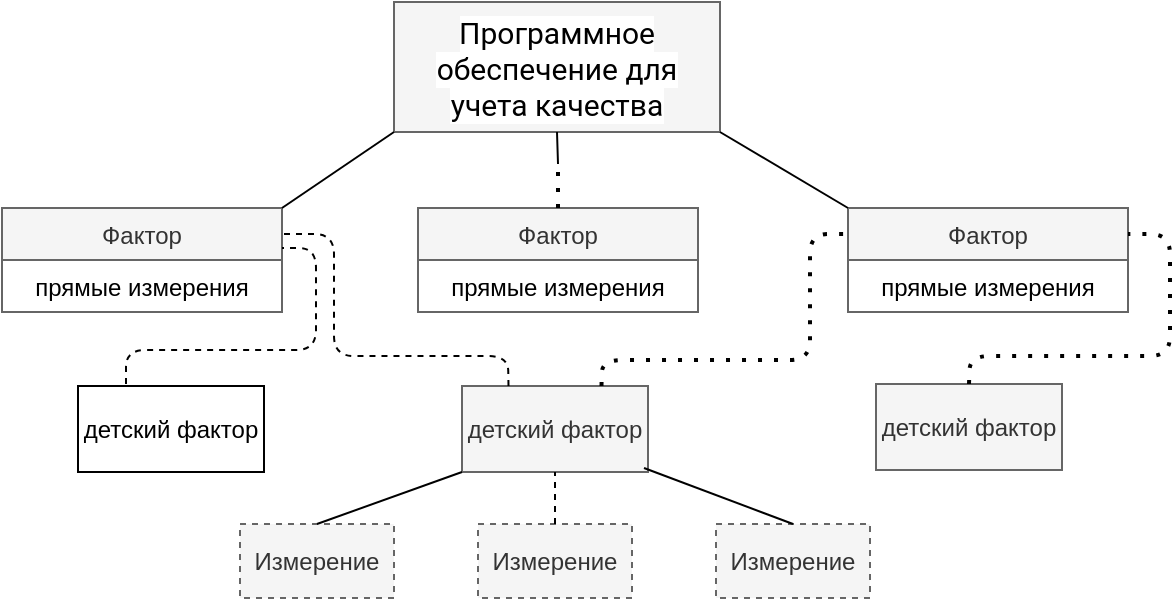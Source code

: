 <mxfile version="14.1.2" type="github">
  <diagram id="Hzqx6-v4QndU5kxoNWGl" name="Page-1">
    <mxGraphModel dx="738" dy="386" grid="0" gridSize="10" guides="1" tooltips="1" connect="1" arrows="1" fold="1" page="1" pageScale="1" pageWidth="850" pageHeight="1100" math="0" shadow="0">
      <root>
        <mxCell id="0" />
        <mxCell id="1" parent="0" />
        <mxCell id="hpCoTRbKi9ophA4lZSKu-1" value="&lt;font style=&quot;font-size: 15px&quot;&gt;&lt;span style=&quot;color: rgb(0 , 0 , 0) ; font-family: &amp;#34;roboto&amp;#34; , &amp;#34;robotodraft&amp;#34; , &amp;#34;helvetica&amp;#34; , &amp;#34;arial&amp;#34; , sans-serif ; font-style: normal ; font-weight: 400 ; letter-spacing: normal ; text-indent: 0px ; text-transform: none ; word-spacing: 0px ; display: inline ; float: none ; background-color: rgb(255 , 255 , 255)&quot;&gt;Программное обеспечение для учета качества&lt;/span&gt;&lt;br&gt;&lt;/font&gt;" style="rounded=0;whiteSpace=wrap;html=1;shadow=0;sketch=0;glass=0;fillColor=#f5f5f5;strokeColor=#666666;fontColor=#333333;" vertex="1" parent="1">
          <mxGeometry x="305" y="57" width="163" height="65" as="geometry" />
        </mxCell>
        <mxCell id="hpCoTRbKi9ophA4lZSKu-3" value="Фактор" style="swimlane;fontStyle=0;childLayout=stackLayout;horizontal=1;startSize=26;fillColor=#f5f5f5;horizontalStack=0;resizeParent=1;resizeParentMax=0;resizeLast=0;collapsible=1;marginBottom=0;rounded=0;shadow=0;glass=0;sketch=0;strokeColor=#666666;fontColor=#333333;" vertex="1" parent="1">
          <mxGeometry x="109" y="160" width="140" height="52" as="geometry" />
        </mxCell>
        <mxCell id="hpCoTRbKi9ophA4lZSKu-4" value="прямые измерения" style="text;strokeColor=none;fillColor=none;align=center;verticalAlign=top;spacingLeft=4;spacingRight=4;overflow=hidden;rotatable=0;points=[[0,0.5],[1,0.5]];portConstraint=eastwest;" vertex="1" parent="hpCoTRbKi9ophA4lZSKu-3">
          <mxGeometry y="26" width="140" height="26" as="geometry" />
        </mxCell>
        <mxCell id="hpCoTRbKi9ophA4lZSKu-7" value="Фактор" style="swimlane;fontStyle=0;childLayout=stackLayout;horizontal=1;startSize=26;fillColor=#f5f5f5;horizontalStack=0;resizeParent=1;resizeParentMax=0;resizeLast=0;collapsible=1;marginBottom=0;rounded=0;shadow=0;glass=0;sketch=0;strokeColor=#666666;fontColor=#333333;" vertex="1" parent="1">
          <mxGeometry x="317" y="160" width="140" height="52" as="geometry" />
        </mxCell>
        <mxCell id="hpCoTRbKi9ophA4lZSKu-8" value="прямые измерения" style="text;strokeColor=none;fillColor=none;align=center;verticalAlign=top;spacingLeft=4;spacingRight=4;overflow=hidden;rotatable=0;points=[[0,0.5],[1,0.5]];portConstraint=eastwest;" vertex="1" parent="hpCoTRbKi9ophA4lZSKu-7">
          <mxGeometry y="26" width="140" height="26" as="geometry" />
        </mxCell>
        <mxCell id="hpCoTRbKi9ophA4lZSKu-9" value="Фактор" style="swimlane;fontStyle=0;childLayout=stackLayout;horizontal=1;startSize=26;fillColor=#f5f5f5;horizontalStack=0;resizeParent=1;resizeParentMax=0;resizeLast=0;collapsible=1;marginBottom=0;rounded=0;shadow=0;glass=0;sketch=0;strokeColor=#666666;fontColor=#333333;" vertex="1" parent="1">
          <mxGeometry x="532" y="160" width="140" height="52" as="geometry" />
        </mxCell>
        <mxCell id="hpCoTRbKi9ophA4lZSKu-10" value="прямые измерения" style="text;strokeColor=none;fillColor=none;align=center;verticalAlign=top;spacingLeft=4;spacingRight=4;overflow=hidden;rotatable=0;points=[[0,0.5],[1,0.5]];portConstraint=eastwest;" vertex="1" parent="hpCoTRbKi9ophA4lZSKu-9">
          <mxGeometry y="26" width="140" height="26" as="geometry" />
        </mxCell>
        <mxCell id="hpCoTRbKi9ophA4lZSKu-11" value="детский фактор" style="rounded=0;whiteSpace=wrap;html=1;shadow=0;glass=0;sketch=0;" vertex="1" parent="1">
          <mxGeometry x="147" y="249" width="93" height="43" as="geometry" />
        </mxCell>
        <mxCell id="hpCoTRbKi9ophA4lZSKu-13" value="детский фактор" style="rounded=0;whiteSpace=wrap;html=1;shadow=0;glass=0;sketch=0;fillColor=#f5f5f5;strokeColor=#666666;fontColor=#333333;" vertex="1" parent="1">
          <mxGeometry x="339" y="249" width="93" height="43" as="geometry" />
        </mxCell>
        <mxCell id="hpCoTRbKi9ophA4lZSKu-14" value="детский фактор" style="rounded=0;whiteSpace=wrap;html=1;shadow=0;glass=0;sketch=0;fillColor=#f5f5f5;strokeColor=#666666;fontColor=#333333;" vertex="1" parent="1">
          <mxGeometry x="546" y="248" width="93" height="43" as="geometry" />
        </mxCell>
        <mxCell id="hpCoTRbKi9ophA4lZSKu-16" value="Измерение" style="rounded=0;whiteSpace=wrap;html=1;shadow=0;glass=0;dashed=1;sketch=0;fillColor=#f5f5f5;strokeColor=#666666;fontColor=#333333;" vertex="1" parent="1">
          <mxGeometry x="347" y="318" width="77" height="37" as="geometry" />
        </mxCell>
        <mxCell id="hpCoTRbKi9ophA4lZSKu-17" value="Измерение" style="rounded=0;whiteSpace=wrap;html=1;shadow=0;glass=0;dashed=1;sketch=0;fillColor=#f5f5f5;strokeColor=#666666;fontColor=#333333;" vertex="1" parent="1">
          <mxGeometry x="228" y="318" width="77" height="37" as="geometry" />
        </mxCell>
        <mxCell id="hpCoTRbKi9ophA4lZSKu-18" value="Измерение" style="rounded=0;whiteSpace=wrap;html=1;shadow=0;glass=0;dashed=1;sketch=0;fillColor=#f5f5f5;strokeColor=#666666;fontColor=#333333;" vertex="1" parent="1">
          <mxGeometry x="466" y="318" width="77" height="37" as="geometry" />
        </mxCell>
        <mxCell id="hpCoTRbKi9ophA4lZSKu-19" value="" style="endArrow=none;html=1;entryX=0.5;entryY=1;entryDx=0;entryDy=0;" edge="1" parent="1" target="hpCoTRbKi9ophA4lZSKu-1">
          <mxGeometry width="50" height="50" relative="1" as="geometry">
            <mxPoint x="387" y="138" as="sourcePoint" />
            <mxPoint x="403" y="213" as="targetPoint" />
          </mxGeometry>
        </mxCell>
        <mxCell id="hpCoTRbKi9ophA4lZSKu-20" value="" style="endArrow=none;html=1;entryX=1;entryY=1;entryDx=0;entryDy=0;exitX=0;exitY=0;exitDx=0;exitDy=0;" edge="1" parent="1" source="hpCoTRbKi9ophA4lZSKu-9" target="hpCoTRbKi9ophA4lZSKu-1">
          <mxGeometry width="50" height="50" relative="1" as="geometry">
            <mxPoint x="353" y="263" as="sourcePoint" />
            <mxPoint x="403" y="213" as="targetPoint" />
          </mxGeometry>
        </mxCell>
        <mxCell id="hpCoTRbKi9ophA4lZSKu-21" value="" style="endArrow=none;html=1;entryX=0;entryY=1;entryDx=0;entryDy=0;exitX=1;exitY=0;exitDx=0;exitDy=0;" edge="1" parent="1" source="hpCoTRbKi9ophA4lZSKu-3" target="hpCoTRbKi9ophA4lZSKu-1">
          <mxGeometry width="50" height="50" relative="1" as="geometry">
            <mxPoint x="353" y="263" as="sourcePoint" />
            <mxPoint x="403" y="213" as="targetPoint" />
          </mxGeometry>
        </mxCell>
        <mxCell id="hpCoTRbKi9ophA4lZSKu-22" value="" style="endArrow=none;html=1;entryX=1;entryY=0.25;entryDx=0;entryDy=0;dashed=1;strokeWidth=1;" edge="1" parent="1">
          <mxGeometry width="50" height="50" relative="1" as="geometry">
            <mxPoint x="171" y="248" as="sourcePoint" />
            <mxPoint x="249" y="180" as="targetPoint" />
            <Array as="points">
              <mxPoint x="171" y="231" />
              <mxPoint x="266" y="231" />
              <mxPoint x="266" y="180" />
            </Array>
          </mxGeometry>
        </mxCell>
        <mxCell id="hpCoTRbKi9ophA4lZSKu-23" value="" style="endArrow=none;html=1;entryX=1;entryY=0.25;entryDx=0;entryDy=0;exitX=0.25;exitY=0;exitDx=0;exitDy=0;dashed=1;" edge="1" parent="1" source="hpCoTRbKi9ophA4lZSKu-13" target="hpCoTRbKi9ophA4lZSKu-3">
          <mxGeometry width="50" height="50" relative="1" as="geometry">
            <mxPoint x="353" y="263" as="sourcePoint" />
            <mxPoint x="403" y="213" as="targetPoint" />
            <Array as="points">
              <mxPoint x="362" y="234" />
              <mxPoint x="275" y="234" />
              <mxPoint x="275" y="173" />
            </Array>
          </mxGeometry>
        </mxCell>
        <mxCell id="hpCoTRbKi9ophA4lZSKu-24" value="" style="endArrow=none;html=1;entryX=0.5;entryY=0;entryDx=0;entryDy=0;exitX=0;exitY=1;exitDx=0;exitDy=0;" edge="1" parent="1" source="hpCoTRbKi9ophA4lZSKu-13" target="hpCoTRbKi9ophA4lZSKu-17">
          <mxGeometry width="50" height="50" relative="1" as="geometry">
            <mxPoint x="353" y="263" as="sourcePoint" />
            <mxPoint x="403" y="213" as="targetPoint" />
          </mxGeometry>
        </mxCell>
        <mxCell id="hpCoTRbKi9ophA4lZSKu-25" value="" style="endArrow=none;html=1;entryX=0.5;entryY=0;entryDx=0;entryDy=0;" edge="1" parent="1" target="hpCoTRbKi9ophA4lZSKu-18">
          <mxGeometry width="50" height="50" relative="1" as="geometry">
            <mxPoint x="430" y="290" as="sourcePoint" />
            <mxPoint x="403" y="213" as="targetPoint" />
          </mxGeometry>
        </mxCell>
        <mxCell id="hpCoTRbKi9ophA4lZSKu-26" value="" style="endArrow=none;html=1;exitX=0.5;exitY=0;exitDx=0;exitDy=0;entryX=0.5;entryY=1;entryDx=0;entryDy=0;dashed=1;" edge="1" parent="1" source="hpCoTRbKi9ophA4lZSKu-16" target="hpCoTRbKi9ophA4lZSKu-13">
          <mxGeometry width="50" height="50" relative="1" as="geometry">
            <mxPoint x="353" y="263" as="sourcePoint" />
            <mxPoint x="403" y="213" as="targetPoint" />
          </mxGeometry>
        </mxCell>
        <mxCell id="hpCoTRbKi9ophA4lZSKu-27" value="" style="endArrow=none;dashed=1;html=1;dashPattern=1 3;strokeWidth=2;exitX=0.5;exitY=0;exitDx=0;exitDy=0;" edge="1" parent="1" source="hpCoTRbKi9ophA4lZSKu-7">
          <mxGeometry width="50" height="50" relative="1" as="geometry">
            <mxPoint x="387" y="155" as="sourcePoint" />
            <mxPoint x="387" y="138" as="targetPoint" />
          </mxGeometry>
        </mxCell>
        <mxCell id="hpCoTRbKi9ophA4lZSKu-28" value="" style="endArrow=none;dashed=1;html=1;dashPattern=1 3;strokeWidth=2;exitX=0.75;exitY=0;exitDx=0;exitDy=0;" edge="1" parent="1" source="hpCoTRbKi9ophA4lZSKu-13">
          <mxGeometry width="50" height="50" relative="1" as="geometry">
            <mxPoint x="353" y="263" as="sourcePoint" />
            <mxPoint x="531" y="173" as="targetPoint" />
            <Array as="points">
              <mxPoint x="409" y="236" />
              <mxPoint x="513" y="236" />
              <mxPoint x="513" y="173" />
            </Array>
          </mxGeometry>
        </mxCell>
        <mxCell id="hpCoTRbKi9ophA4lZSKu-29" value="" style="endArrow=none;dashed=1;html=1;dashPattern=1 3;strokeWidth=2;entryX=1;entryY=0.25;entryDx=0;entryDy=0;exitX=0.5;exitY=0;exitDx=0;exitDy=0;" edge="1" parent="1" source="hpCoTRbKi9ophA4lZSKu-14" target="hpCoTRbKi9ophA4lZSKu-9">
          <mxGeometry width="50" height="50" relative="1" as="geometry">
            <mxPoint x="353" y="263" as="sourcePoint" />
            <mxPoint x="403" y="213" as="targetPoint" />
            <Array as="points">
              <mxPoint x="593" y="234" />
              <mxPoint x="693" y="234" />
              <mxPoint x="693" y="173" />
            </Array>
          </mxGeometry>
        </mxCell>
      </root>
    </mxGraphModel>
  </diagram>
</mxfile>
